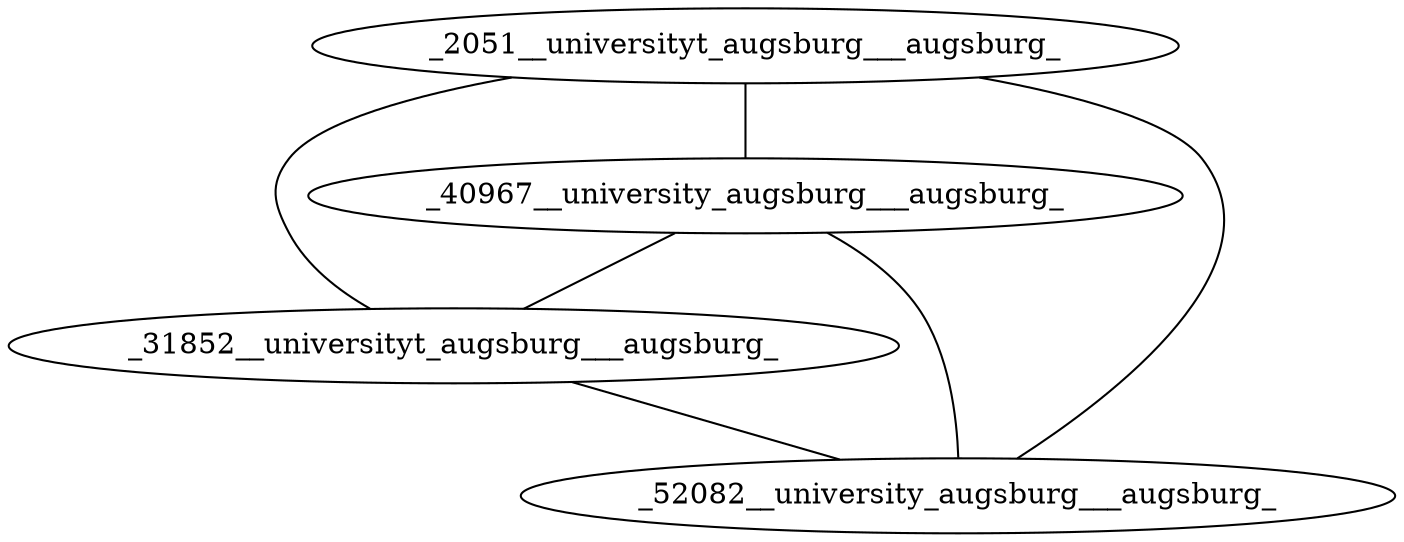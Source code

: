 graph {
_2051__universityt_augsburg___augsburg_ -- _40967__university_augsburg___augsburg_
_40967__university_augsburg___augsburg_ -- _31852__universityt_augsburg___augsburg_
_52082__university_augsburg___augsburg_ -- _2051__universityt_augsburg___augsburg_
_31852__universityt_augsburg___augsburg_ -- _2051__universityt_augsburg___augsburg_
_31852__universityt_augsburg___augsburg_ -- _52082__university_augsburg___augsburg_
_52082__university_augsburg___augsburg_ -- _40967__university_augsburg___augsburg_
}